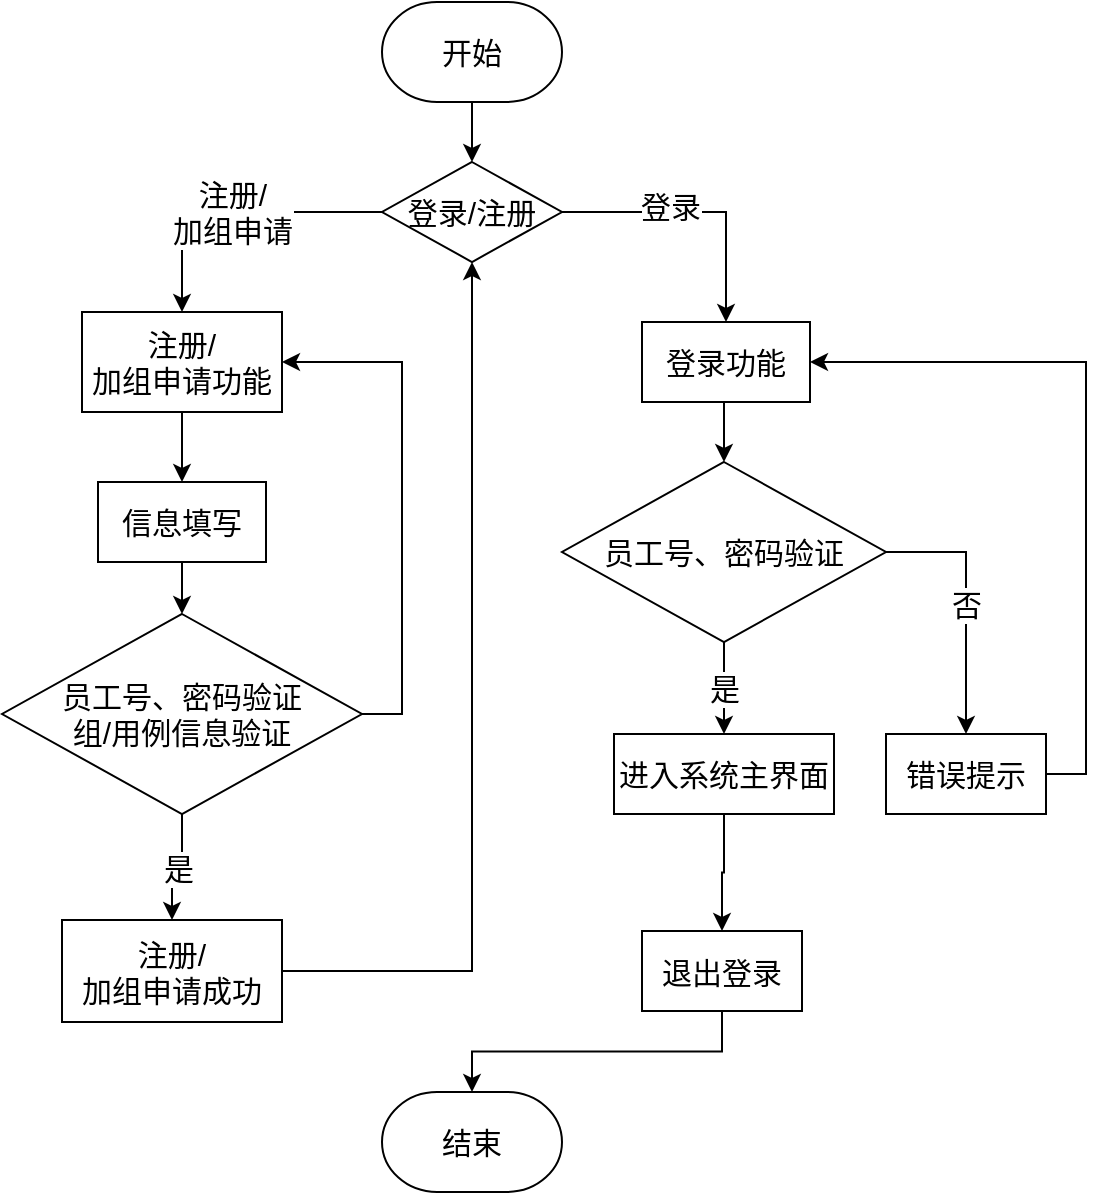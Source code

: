 <mxfile version="14.6.9" type="github">
  <diagram id="tVuy8-aVBKzS1_jP0Y5m" name="第 1 页">
    <mxGraphModel dx="1117" dy="624" grid="1" gridSize="10" guides="1" tooltips="1" connect="1" arrows="1" fold="1" page="1" pageScale="1" pageWidth="827" pageHeight="1169" math="0" shadow="0">
      <root>
        <mxCell id="0" />
        <mxCell id="1" parent="0" />
        <mxCell id="wTziPxpqWcxhuebBx9rU-12" style="edgeStyle=orthogonalEdgeStyle;rounded=0;orthogonalLoop=1;jettySize=auto;html=1;exitX=0.5;exitY=1;exitDx=0;exitDy=0;entryX=0.5;entryY=0;entryDx=0;entryDy=0;fontSize=15;" edge="1" parent="1" source="wTziPxpqWcxhuebBx9rU-1" target="wTziPxpqWcxhuebBx9rU-11">
          <mxGeometry relative="1" as="geometry" />
        </mxCell>
        <mxCell id="wTziPxpqWcxhuebBx9rU-1" value="&lt;font style=&quot;font-size: 15px&quot;&gt;登录功能&lt;/font&gt;" style="rounded=0;whiteSpace=wrap;html=1;" vertex="1" parent="1">
          <mxGeometry x="440" y="200" width="84" height="40" as="geometry" />
        </mxCell>
        <mxCell id="wTziPxpqWcxhuebBx9rU-5" style="edgeStyle=orthogonalEdgeStyle;rounded=0;orthogonalLoop=1;jettySize=auto;html=1;exitX=1;exitY=0.5;exitDx=0;exitDy=0;entryX=0.5;entryY=0;entryDx=0;entryDy=0;fontSize=15;" edge="1" parent="1" source="wTziPxpqWcxhuebBx9rU-2" target="wTziPxpqWcxhuebBx9rU-1">
          <mxGeometry relative="1" as="geometry" />
        </mxCell>
        <mxCell id="wTziPxpqWcxhuebBx9rU-16" value="登录" style="edgeLabel;html=1;align=center;verticalAlign=middle;resizable=0;points=[];fontSize=15;" vertex="1" connectable="0" parent="wTziPxpqWcxhuebBx9rU-5">
          <mxGeometry x="-0.212" y="3" relative="1" as="geometry">
            <mxPoint as="offset" />
          </mxGeometry>
        </mxCell>
        <mxCell id="wTziPxpqWcxhuebBx9rU-7" value="注册/&lt;br&gt;加组申请" style="edgeStyle=orthogonalEdgeStyle;rounded=0;orthogonalLoop=1;jettySize=auto;html=1;entryX=0.5;entryY=0;entryDx=0;entryDy=0;fontSize=15;" edge="1" parent="1" source="wTziPxpqWcxhuebBx9rU-2" target="wTziPxpqWcxhuebBx9rU-6">
          <mxGeometry relative="1" as="geometry">
            <mxPoint x="309" y="145" as="sourcePoint" />
          </mxGeometry>
        </mxCell>
        <mxCell id="wTziPxpqWcxhuebBx9rU-2" value="&lt;font style=&quot;font-size: 15px&quot;&gt;登录/注册&lt;/font&gt;" style="rhombus;whiteSpace=wrap;html=1;" vertex="1" parent="1">
          <mxGeometry x="310" y="120" width="90" height="50" as="geometry" />
        </mxCell>
        <mxCell id="wTziPxpqWcxhuebBx9rU-8" style="edgeStyle=orthogonalEdgeStyle;rounded=0;orthogonalLoop=1;jettySize=auto;html=1;exitX=0.5;exitY=1;exitDx=0;exitDy=0;exitPerimeter=0;entryX=0.5;entryY=0;entryDx=0;entryDy=0;fontSize=15;" edge="1" parent="1" source="wTziPxpqWcxhuebBx9rU-4" target="wTziPxpqWcxhuebBx9rU-2">
          <mxGeometry relative="1" as="geometry" />
        </mxCell>
        <mxCell id="wTziPxpqWcxhuebBx9rU-4" value="开始" style="strokeWidth=1;html=1;shape=mxgraph.flowchart.terminator;whiteSpace=wrap;rounded=1;glass=0;fontSize=15;" vertex="1" parent="1">
          <mxGeometry x="310" y="40" width="90" height="50" as="geometry" />
        </mxCell>
        <mxCell id="wTziPxpqWcxhuebBx9rU-17" style="edgeStyle=orthogonalEdgeStyle;rounded=0;orthogonalLoop=1;jettySize=auto;html=1;exitX=0.5;exitY=1;exitDx=0;exitDy=0;entryX=0.5;entryY=0;entryDx=0;entryDy=0;fontSize=15;" edge="1" parent="1" source="wTziPxpqWcxhuebBx9rU-6" target="wTziPxpqWcxhuebBx9rU-9">
          <mxGeometry relative="1" as="geometry" />
        </mxCell>
        <mxCell id="wTziPxpqWcxhuebBx9rU-6" value="&lt;font style=&quot;font-size: 15px&quot;&gt;注册/&lt;br&gt;加组申请功能&lt;br&gt;&lt;/font&gt;" style="rounded=0;whiteSpace=wrap;html=1;" vertex="1" parent="1">
          <mxGeometry x="160" y="195" width="100" height="50" as="geometry" />
        </mxCell>
        <mxCell id="wTziPxpqWcxhuebBx9rU-19" style="edgeStyle=orthogonalEdgeStyle;rounded=0;orthogonalLoop=1;jettySize=auto;html=1;exitX=0.5;exitY=1;exitDx=0;exitDy=0;entryX=0.5;entryY=0;entryDx=0;entryDy=0;fontSize=15;" edge="1" parent="1" source="wTziPxpqWcxhuebBx9rU-9" target="wTziPxpqWcxhuebBx9rU-18">
          <mxGeometry relative="1" as="geometry">
            <mxPoint x="231" y="360" as="targetPoint" />
          </mxGeometry>
        </mxCell>
        <mxCell id="wTziPxpqWcxhuebBx9rU-9" value="&lt;font style=&quot;font-size: 15px&quot;&gt;信息填写&lt;/font&gt;" style="rounded=0;whiteSpace=wrap;html=1;" vertex="1" parent="1">
          <mxGeometry x="168" y="280" width="84" height="40" as="geometry" />
        </mxCell>
        <mxCell id="wTziPxpqWcxhuebBx9rU-27" style="edgeStyle=orthogonalEdgeStyle;rounded=0;orthogonalLoop=1;jettySize=auto;html=1;exitX=0.5;exitY=1;exitDx=0;exitDy=0;entryX=0.5;entryY=0;entryDx=0;entryDy=0;fontSize=15;" edge="1" parent="1" source="wTziPxpqWcxhuebBx9rU-10" target="wTziPxpqWcxhuebBx9rU-26">
          <mxGeometry relative="1" as="geometry" />
        </mxCell>
        <mxCell id="wTziPxpqWcxhuebBx9rU-10" value="&lt;font style=&quot;font-size: 15px&quot;&gt;进入系统主界面&lt;/font&gt;" style="rounded=0;whiteSpace=wrap;html=1;" vertex="1" parent="1">
          <mxGeometry x="426" y="406" width="110" height="40" as="geometry" />
        </mxCell>
        <mxCell id="wTziPxpqWcxhuebBx9rU-14" value="是" style="edgeStyle=orthogonalEdgeStyle;rounded=0;orthogonalLoop=1;jettySize=auto;html=1;exitX=0.5;exitY=1;exitDx=0;exitDy=0;entryX=0.5;entryY=0;entryDx=0;entryDy=0;fontSize=15;" edge="1" parent="1" source="wTziPxpqWcxhuebBx9rU-11" target="wTziPxpqWcxhuebBx9rU-10">
          <mxGeometry relative="1" as="geometry" />
        </mxCell>
        <mxCell id="wTziPxpqWcxhuebBx9rU-15" value="否" style="edgeStyle=orthogonalEdgeStyle;rounded=0;orthogonalLoop=1;jettySize=auto;html=1;exitX=1;exitY=0.5;exitDx=0;exitDy=0;entryX=0.5;entryY=0;entryDx=0;entryDy=0;fontSize=15;" edge="1" parent="1" source="wTziPxpqWcxhuebBx9rU-11" target="wTziPxpqWcxhuebBx9rU-13">
          <mxGeometry relative="1" as="geometry" />
        </mxCell>
        <mxCell id="wTziPxpqWcxhuebBx9rU-11" value="&lt;font style=&quot;font-size: 15px&quot;&gt;员工号、密码验证&lt;/font&gt;" style="rhombus;whiteSpace=wrap;html=1;aspect=fixed;" vertex="1" parent="1">
          <mxGeometry x="400" y="270" width="162" height="90" as="geometry" />
        </mxCell>
        <mxCell id="wTziPxpqWcxhuebBx9rU-25" style="edgeStyle=orthogonalEdgeStyle;rounded=0;orthogonalLoop=1;jettySize=auto;html=1;exitX=1;exitY=0.5;exitDx=0;exitDy=0;entryX=1;entryY=0.5;entryDx=0;entryDy=0;fontSize=15;" edge="1" parent="1" source="wTziPxpqWcxhuebBx9rU-13" target="wTziPxpqWcxhuebBx9rU-1">
          <mxGeometry relative="1" as="geometry" />
        </mxCell>
        <mxCell id="wTziPxpqWcxhuebBx9rU-13" value="&lt;font style=&quot;font-size: 15px&quot;&gt;错误提示&lt;/font&gt;" style="rounded=0;whiteSpace=wrap;html=1;" vertex="1" parent="1">
          <mxGeometry x="562" y="406" width="80" height="40" as="geometry" />
        </mxCell>
        <mxCell id="wTziPxpqWcxhuebBx9rU-23" value="是" style="edgeStyle=orthogonalEdgeStyle;rounded=0;orthogonalLoop=1;jettySize=auto;html=1;exitX=0.5;exitY=1;exitDx=0;exitDy=0;entryX=0.5;entryY=0;entryDx=0;entryDy=0;fontSize=15;" edge="1" parent="1" source="wTziPxpqWcxhuebBx9rU-18" target="wTziPxpqWcxhuebBx9rU-22">
          <mxGeometry relative="1" as="geometry">
            <mxPoint x="231" y="460" as="sourcePoint" />
          </mxGeometry>
        </mxCell>
        <mxCell id="wTziPxpqWcxhuebBx9rU-30" style="edgeStyle=orthogonalEdgeStyle;rounded=0;orthogonalLoop=1;jettySize=auto;html=1;exitX=1;exitY=0.5;exitDx=0;exitDy=0;entryX=1;entryY=0.5;entryDx=0;entryDy=0;fontSize=15;" edge="1" parent="1" source="wTziPxpqWcxhuebBx9rU-18" target="wTziPxpqWcxhuebBx9rU-6">
          <mxGeometry relative="1" as="geometry" />
        </mxCell>
        <mxCell id="wTziPxpqWcxhuebBx9rU-18" value="&lt;font style=&quot;font-size: 15px&quot;&gt;员工号、密码验证&lt;br&gt;组/用例信息验证&lt;br&gt;&lt;/font&gt;" style="rhombus;whiteSpace=wrap;html=1;aspect=fixed;" vertex="1" parent="1">
          <mxGeometry x="120" y="346" width="180" height="100" as="geometry" />
        </mxCell>
        <mxCell id="wTziPxpqWcxhuebBx9rU-24" style="edgeStyle=orthogonalEdgeStyle;rounded=0;orthogonalLoop=1;jettySize=auto;html=1;exitX=1;exitY=0.5;exitDx=0;exitDy=0;entryX=0.5;entryY=1;entryDx=0;entryDy=0;fontSize=15;" edge="1" parent="1" source="wTziPxpqWcxhuebBx9rU-22" target="wTziPxpqWcxhuebBx9rU-2">
          <mxGeometry relative="1" as="geometry" />
        </mxCell>
        <mxCell id="wTziPxpqWcxhuebBx9rU-22" value="&lt;font style=&quot;font-size: 15px&quot;&gt;注册/&lt;br&gt;加组申请成功&lt;/font&gt;" style="rounded=0;whiteSpace=wrap;html=1;" vertex="1" parent="1">
          <mxGeometry x="150" y="499" width="110" height="51" as="geometry" />
        </mxCell>
        <mxCell id="wTziPxpqWcxhuebBx9rU-29" style="edgeStyle=orthogonalEdgeStyle;rounded=0;orthogonalLoop=1;jettySize=auto;html=1;exitX=0.5;exitY=1;exitDx=0;exitDy=0;entryX=0.5;entryY=0;entryDx=0;entryDy=0;entryPerimeter=0;fontSize=15;" edge="1" parent="1" source="wTziPxpqWcxhuebBx9rU-26" target="wTziPxpqWcxhuebBx9rU-28">
          <mxGeometry relative="1" as="geometry" />
        </mxCell>
        <mxCell id="wTziPxpqWcxhuebBx9rU-26" value="&lt;font style=&quot;font-size: 15px&quot;&gt;退出登录&lt;/font&gt;" style="rounded=0;whiteSpace=wrap;html=1;" vertex="1" parent="1">
          <mxGeometry x="440" y="504.5" width="80" height="40" as="geometry" />
        </mxCell>
        <mxCell id="wTziPxpqWcxhuebBx9rU-28" value="结束" style="strokeWidth=1;html=1;shape=mxgraph.flowchart.terminator;whiteSpace=wrap;rounded=1;glass=0;fontSize=15;" vertex="1" parent="1">
          <mxGeometry x="310" y="585" width="90" height="50" as="geometry" />
        </mxCell>
      </root>
    </mxGraphModel>
  </diagram>
</mxfile>
